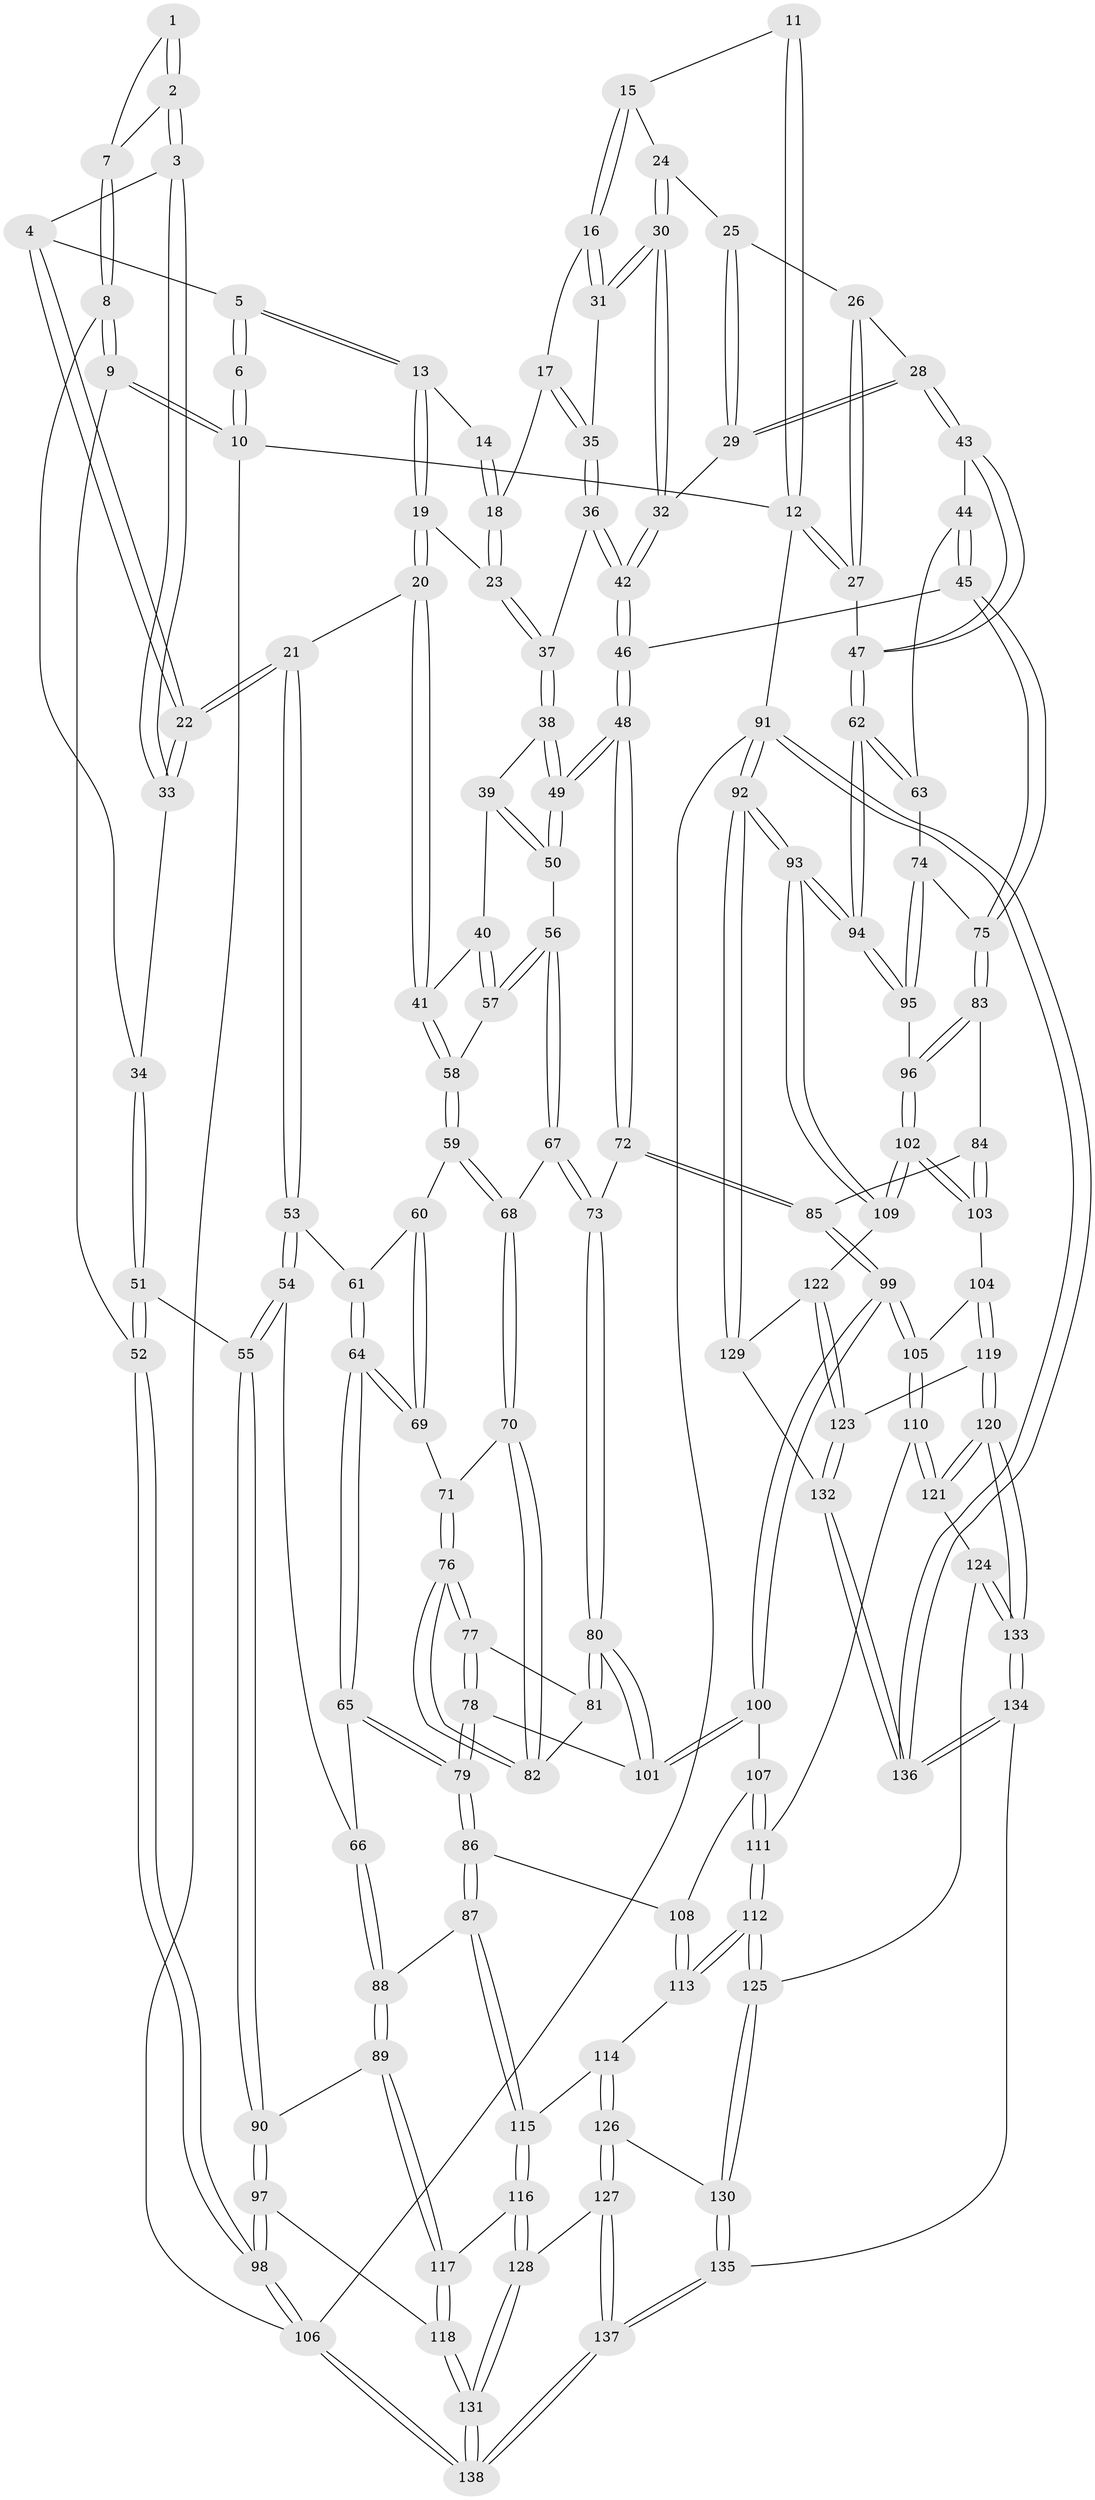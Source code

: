 // Generated by graph-tools (version 1.1) at 2025/27/03/15/25 16:27:56]
// undirected, 138 vertices, 342 edges
graph export_dot {
graph [start="1"]
  node [color=gray90,style=filled];
  1 [pos="+0.08231678300958992+0"];
  2 [pos="+0.17092741388487767+0.09798539805205925"];
  3 [pos="+0.18751453572473864+0.10559545605701749"];
  4 [pos="+0.3005904239998259+0"];
  5 [pos="+0.3277910689820507+0"];
  6 [pos="+0+0"];
  7 [pos="+0.09244809302827099+0.08664191588309468"];
  8 [pos="+0.016956523927613983+0.16964926923277876"];
  9 [pos="+0+0.158917750447405"];
  10 [pos="+0+0"];
  11 [pos="+0.7119853433071248+0"];
  12 [pos="+1+0"];
  13 [pos="+0.39988510681578127+0"];
  14 [pos="+0.6548633639428497+0"];
  15 [pos="+0.7595933682212234+0"];
  16 [pos="+0.6753429967639335+0.10140343646744071"];
  17 [pos="+0.6305446879112595+0.11269974377799584"];
  18 [pos="+0.5913628756206327+0.10588435373524566"];
  19 [pos="+0.45873033953468867+0.15225065423491735"];
  20 [pos="+0.3337820962563709+0.246098750287658"];
  21 [pos="+0.3050363851457638+0.25159363078652625"];
  22 [pos="+0.2829156912609411+0.2440682911597568"];
  23 [pos="+0.47785500615991694+0.15920429485081697"];
  24 [pos="+0.7854306282622007+0.027687117444306245"];
  25 [pos="+0.8694740804379201+0.0691756353781143"];
  26 [pos="+0.9734352820935567+0.05180993419428758"];
  27 [pos="+1+0"];
  28 [pos="+0.9083762323611283+0.23419860038388096"];
  29 [pos="+0.904984604327922+0.23277457053315945"];
  30 [pos="+0.7777422092305065+0.21511642544920173"];
  31 [pos="+0.7111343665829283+0.20722546687642593"];
  32 [pos="+0.7940007407993093+0.23015692218951422"];
  33 [pos="+0.2184978379173081+0.2365516072892291"];
  34 [pos="+0.18716151925876368+0.2489243658913689"];
  35 [pos="+0.6483753939382768+0.2298836593704158"];
  36 [pos="+0.6259474166146576+0.2453057306410737"];
  37 [pos="+0.5676371474297294+0.24915572882213136"];
  38 [pos="+0.5632682542691385+0.2694015952049132"];
  39 [pos="+0.5409728653132179+0.32187108061623165"];
  40 [pos="+0.5356472800773735+0.32836345733835925"];
  41 [pos="+0.42831043335130803+0.3452687286948816"];
  42 [pos="+0.734816798942714+0.41350427022834935"];
  43 [pos="+0.9513375428213632+0.2642531876009504"];
  44 [pos="+0.8655279559743234+0.36473268400240566"];
  45 [pos="+0.752878701805746+0.45942758283952856"];
  46 [pos="+0.7359109227091706+0.45504697316977344"];
  47 [pos="+1+0.3279771016060868"];
  48 [pos="+0.7312704566378416+0.45720336486196433"];
  49 [pos="+0.6865202879217532+0.441016342719388"];
  50 [pos="+0.6649969716595077+0.43647829580100406"];
  51 [pos="+0.054163343394586255+0.4602879213323367"];
  52 [pos="+0+0.4640741236635866"];
  53 [pos="+0.3029619603139197+0.3282404355551459"];
  54 [pos="+0.13778609968483382+0.49692106214285575"];
  55 [pos="+0.09409125242834603+0.4866809139260389"];
  56 [pos="+0.5602848054171825+0.43362555730038127"];
  57 [pos="+0.531443255809582+0.39162675808282166"];
  58 [pos="+0.4401863755194324+0.41729237988656653"];
  59 [pos="+0.43457993885688+0.43638512593435014"];
  60 [pos="+0.40886427829629723+0.4434573021274992"];
  61 [pos="+0.3047046108871898+0.34151620938213095"];
  62 [pos="+1+0.35452299598770676"];
  63 [pos="+0.9760207592537309+0.4515885482587261"];
  64 [pos="+0.2963260323272115+0.5014757408517531"];
  65 [pos="+0.28022771465196916+0.5188788307117682"];
  66 [pos="+0.16733279858547326+0.5075040597055898"];
  67 [pos="+0.49385949929047984+0.5096942952094536"];
  68 [pos="+0.49193430569618074+0.509678497110266"];
  69 [pos="+0.3286931783069881+0.49277878003867875"];
  70 [pos="+0.4907431938573693+0.5109296485680372"];
  71 [pos="+0.35385670082388143+0.5036170914853456"];
  72 [pos="+0.6794948930702787+0.5336010072139866"];
  73 [pos="+0.5911229712282519+0.575546068641797"];
  74 [pos="+0.8486174452547043+0.5191960333051251"];
  75 [pos="+0.8434005039759679+0.5169231789011705"];
  76 [pos="+0.4491142879994518+0.5533606655527921"];
  77 [pos="+0.41756450221677666+0.6174027319852992"];
  78 [pos="+0.40685339144705907+0.6362389392105738"];
  79 [pos="+0.34612056702059774+0.6695161506894585"];
  80 [pos="+0.5617785744115368+0.6535806136200271"];
  81 [pos="+0.4978326411951315+0.5967739487267304"];
  82 [pos="+0.48000017705046866+0.5234569619266004"];
  83 [pos="+0.7691924360355655+0.6413831538030385"];
  84 [pos="+0.726941186189151+0.6634032687650684"];
  85 [pos="+0.7117310496420014+0.6600962525643443"];
  86 [pos="+0.3428925128810416+0.6797737613628343"];
  87 [pos="+0.30527355039871756+0.7067997910442712"];
  88 [pos="+0.21763350656956457+0.7246132657971026"];
  89 [pos="+0.1870238561039305+0.740883039710454"];
  90 [pos="+0.11652867130698463+0.7080737469235604"];
  91 [pos="+1+1"];
  92 [pos="+1+1"];
  93 [pos="+1+0.7505137156401934"];
  94 [pos="+1+0.6696820831083963"];
  95 [pos="+0.8766937497105131+0.5742138996287662"];
  96 [pos="+0.8671750567654372+0.6783760908995516"];
  97 [pos="+0+0.7879325994686712"];
  98 [pos="+0+0.7873391889952274"];
  99 [pos="+0.6446383613090011+0.7409160554379678"];
  100 [pos="+0.5644888558184693+0.6821215669534959"];
  101 [pos="+0.558925697117879+0.6640184130294805"];
  102 [pos="+0.872933976509913+0.7523198074925266"];
  103 [pos="+0.8348232039786508+0.7504227590119651"];
  104 [pos="+0.7062514915115267+0.7945880414491108"];
  105 [pos="+0.6501083385182871+0.7605848673529637"];
  106 [pos="+0+1"];
  107 [pos="+0.5107948376896477+0.7390055355951552"];
  108 [pos="+0.34782270977838+0.6846379117490922"];
  109 [pos="+0.8859906499074738+0.7643384102117834"];
  110 [pos="+0.5899629138401613+0.8324917874289944"];
  111 [pos="+0.49621420797481675+0.8042104541961429"];
  112 [pos="+0.4453874078630583+0.8353880111906175"];
  113 [pos="+0.44505388118318223+0.8351834699314371"];
  114 [pos="+0.3368590422816963+0.853906948821937"];
  115 [pos="+0.3157679800214067+0.8409626377732978"];
  116 [pos="+0.2553078950083266+0.8775523933774944"];
  117 [pos="+0.17528256335160883+0.8217465026463598"];
  118 [pos="+0.11344436552341014+0.8845418786359841"];
  119 [pos="+0.7286357663972487+0.9064459607302611"];
  120 [pos="+0.6282694456684934+0.9877236820120929"];
  121 [pos="+0.5907463062882273+0.8506040614099158"];
  122 [pos="+0.8743091710840352+0.8152499706776766"];
  123 [pos="+0.7631813057523964+0.9098812193269037"];
  124 [pos="+0.47874743036602896+0.8996483917798939"];
  125 [pos="+0.45348329899459566+0.8912534190286486"];
  126 [pos="+0.3582515897185283+0.9762240083025902"];
  127 [pos="+0.3528398071867245+0.9858776324961099"];
  128 [pos="+0.25648246360014293+0.8894942145071608"];
  129 [pos="+0.8997612951083864+0.8977700715828756"];
  130 [pos="+0.4478449084483298+0.9005045116177656"];
  131 [pos="+0.15537031054101108+1"];
  132 [pos="+0.8522302435065977+0.9991945200389512"];
  133 [pos="+0.6260413768926844+0.9927773433852433"];
  134 [pos="+0.5995994490983161+1"];
  135 [pos="+0.5737621967702174+1"];
  136 [pos="+0.9406382309841241+1"];
  137 [pos="+0.30811638812686026+1"];
  138 [pos="+0.15979805039977277+1"];
  1 -- 2;
  1 -- 2;
  1 -- 7;
  2 -- 3;
  2 -- 3;
  2 -- 7;
  3 -- 4;
  3 -- 33;
  3 -- 33;
  4 -- 5;
  4 -- 22;
  4 -- 22;
  5 -- 6;
  5 -- 6;
  5 -- 13;
  5 -- 13;
  6 -- 10;
  6 -- 10;
  7 -- 8;
  7 -- 8;
  8 -- 9;
  8 -- 9;
  8 -- 34;
  9 -- 10;
  9 -- 10;
  9 -- 52;
  10 -- 12;
  10 -- 106;
  11 -- 12;
  11 -- 12;
  11 -- 15;
  12 -- 27;
  12 -- 27;
  12 -- 91;
  13 -- 14;
  13 -- 19;
  13 -- 19;
  14 -- 18;
  14 -- 18;
  15 -- 16;
  15 -- 16;
  15 -- 24;
  16 -- 17;
  16 -- 31;
  16 -- 31;
  17 -- 18;
  17 -- 35;
  17 -- 35;
  18 -- 23;
  18 -- 23;
  19 -- 20;
  19 -- 20;
  19 -- 23;
  20 -- 21;
  20 -- 41;
  20 -- 41;
  21 -- 22;
  21 -- 22;
  21 -- 53;
  21 -- 53;
  22 -- 33;
  22 -- 33;
  23 -- 37;
  23 -- 37;
  24 -- 25;
  24 -- 30;
  24 -- 30;
  25 -- 26;
  25 -- 29;
  25 -- 29;
  26 -- 27;
  26 -- 27;
  26 -- 28;
  27 -- 47;
  28 -- 29;
  28 -- 29;
  28 -- 43;
  28 -- 43;
  29 -- 32;
  30 -- 31;
  30 -- 31;
  30 -- 32;
  30 -- 32;
  31 -- 35;
  32 -- 42;
  32 -- 42;
  33 -- 34;
  34 -- 51;
  34 -- 51;
  35 -- 36;
  35 -- 36;
  36 -- 37;
  36 -- 42;
  36 -- 42;
  37 -- 38;
  37 -- 38;
  38 -- 39;
  38 -- 49;
  38 -- 49;
  39 -- 40;
  39 -- 50;
  39 -- 50;
  40 -- 41;
  40 -- 57;
  40 -- 57;
  41 -- 58;
  41 -- 58;
  42 -- 46;
  42 -- 46;
  43 -- 44;
  43 -- 47;
  43 -- 47;
  44 -- 45;
  44 -- 45;
  44 -- 63;
  45 -- 46;
  45 -- 75;
  45 -- 75;
  46 -- 48;
  46 -- 48;
  47 -- 62;
  47 -- 62;
  48 -- 49;
  48 -- 49;
  48 -- 72;
  48 -- 72;
  49 -- 50;
  49 -- 50;
  50 -- 56;
  51 -- 52;
  51 -- 52;
  51 -- 55;
  52 -- 98;
  52 -- 98;
  53 -- 54;
  53 -- 54;
  53 -- 61;
  54 -- 55;
  54 -- 55;
  54 -- 66;
  55 -- 90;
  55 -- 90;
  56 -- 57;
  56 -- 57;
  56 -- 67;
  56 -- 67;
  57 -- 58;
  58 -- 59;
  58 -- 59;
  59 -- 60;
  59 -- 68;
  59 -- 68;
  60 -- 61;
  60 -- 69;
  60 -- 69;
  61 -- 64;
  61 -- 64;
  62 -- 63;
  62 -- 63;
  62 -- 94;
  62 -- 94;
  63 -- 74;
  64 -- 65;
  64 -- 65;
  64 -- 69;
  64 -- 69;
  65 -- 66;
  65 -- 79;
  65 -- 79;
  66 -- 88;
  66 -- 88;
  67 -- 68;
  67 -- 73;
  67 -- 73;
  68 -- 70;
  68 -- 70;
  69 -- 71;
  70 -- 71;
  70 -- 82;
  70 -- 82;
  71 -- 76;
  71 -- 76;
  72 -- 73;
  72 -- 85;
  72 -- 85;
  73 -- 80;
  73 -- 80;
  74 -- 75;
  74 -- 95;
  74 -- 95;
  75 -- 83;
  75 -- 83;
  76 -- 77;
  76 -- 77;
  76 -- 82;
  76 -- 82;
  77 -- 78;
  77 -- 78;
  77 -- 81;
  78 -- 79;
  78 -- 79;
  78 -- 101;
  79 -- 86;
  79 -- 86;
  80 -- 81;
  80 -- 81;
  80 -- 101;
  80 -- 101;
  81 -- 82;
  83 -- 84;
  83 -- 96;
  83 -- 96;
  84 -- 85;
  84 -- 103;
  84 -- 103;
  85 -- 99;
  85 -- 99;
  86 -- 87;
  86 -- 87;
  86 -- 108;
  87 -- 88;
  87 -- 115;
  87 -- 115;
  88 -- 89;
  88 -- 89;
  89 -- 90;
  89 -- 117;
  89 -- 117;
  90 -- 97;
  90 -- 97;
  91 -- 92;
  91 -- 92;
  91 -- 136;
  91 -- 136;
  91 -- 106;
  92 -- 93;
  92 -- 93;
  92 -- 129;
  92 -- 129;
  93 -- 94;
  93 -- 94;
  93 -- 109;
  93 -- 109;
  94 -- 95;
  94 -- 95;
  95 -- 96;
  96 -- 102;
  96 -- 102;
  97 -- 98;
  97 -- 98;
  97 -- 118;
  98 -- 106;
  98 -- 106;
  99 -- 100;
  99 -- 100;
  99 -- 105;
  99 -- 105;
  100 -- 101;
  100 -- 101;
  100 -- 107;
  102 -- 103;
  102 -- 103;
  102 -- 109;
  102 -- 109;
  103 -- 104;
  104 -- 105;
  104 -- 119;
  104 -- 119;
  105 -- 110;
  105 -- 110;
  106 -- 138;
  106 -- 138;
  107 -- 108;
  107 -- 111;
  107 -- 111;
  108 -- 113;
  108 -- 113;
  109 -- 122;
  110 -- 111;
  110 -- 121;
  110 -- 121;
  111 -- 112;
  111 -- 112;
  112 -- 113;
  112 -- 113;
  112 -- 125;
  112 -- 125;
  113 -- 114;
  114 -- 115;
  114 -- 126;
  114 -- 126;
  115 -- 116;
  115 -- 116;
  116 -- 117;
  116 -- 128;
  116 -- 128;
  117 -- 118;
  117 -- 118;
  118 -- 131;
  118 -- 131;
  119 -- 120;
  119 -- 120;
  119 -- 123;
  120 -- 121;
  120 -- 121;
  120 -- 133;
  120 -- 133;
  121 -- 124;
  122 -- 123;
  122 -- 123;
  122 -- 129;
  123 -- 132;
  123 -- 132;
  124 -- 125;
  124 -- 133;
  124 -- 133;
  125 -- 130;
  125 -- 130;
  126 -- 127;
  126 -- 127;
  126 -- 130;
  127 -- 128;
  127 -- 137;
  127 -- 137;
  128 -- 131;
  128 -- 131;
  129 -- 132;
  130 -- 135;
  130 -- 135;
  131 -- 138;
  131 -- 138;
  132 -- 136;
  132 -- 136;
  133 -- 134;
  133 -- 134;
  134 -- 135;
  134 -- 136;
  134 -- 136;
  135 -- 137;
  135 -- 137;
  137 -- 138;
  137 -- 138;
}
